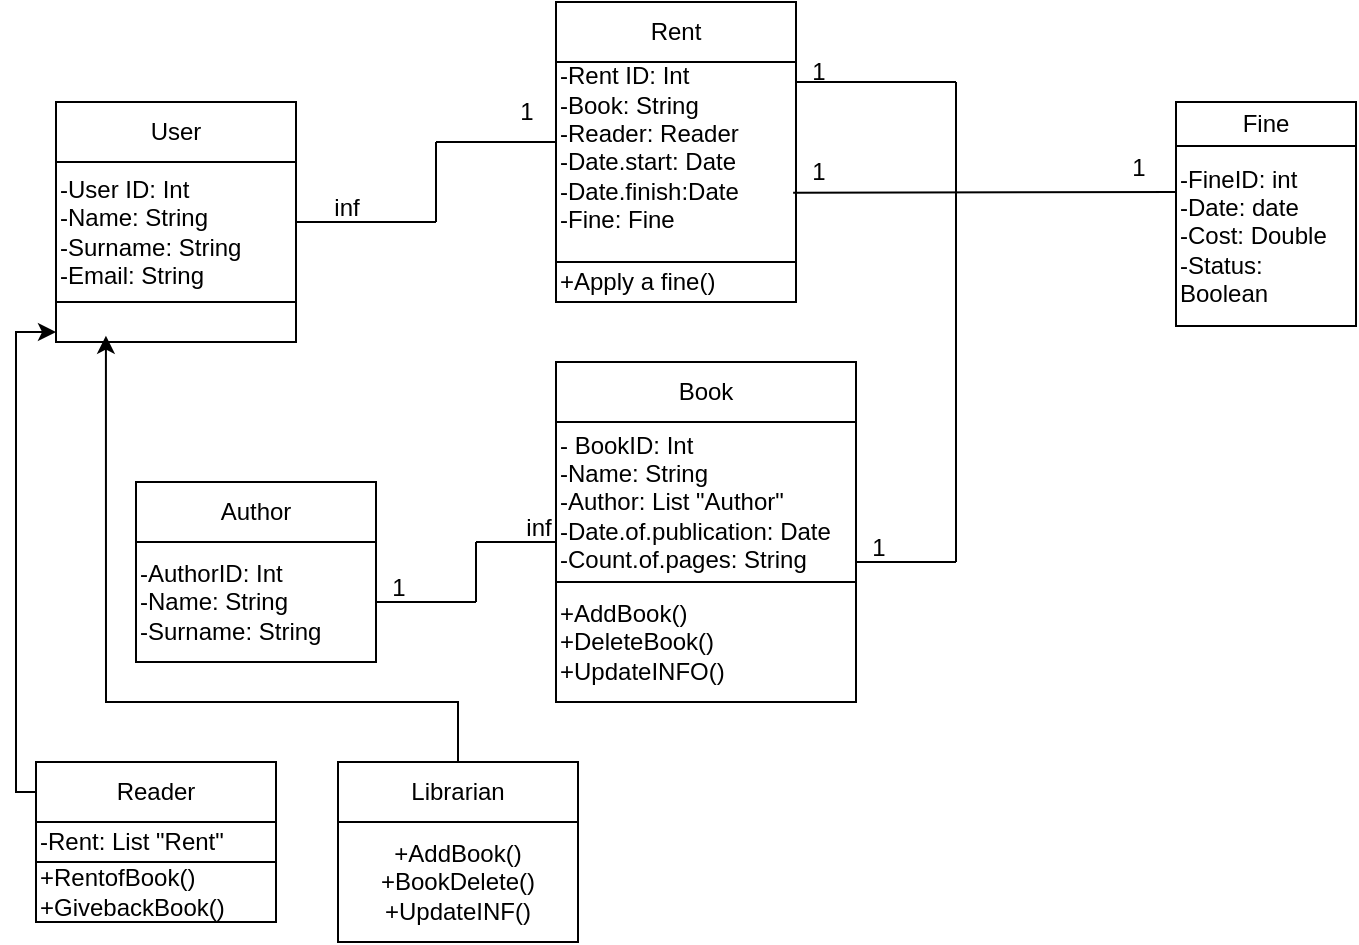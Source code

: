 <mxfile version="26.0.6">
  <diagram name="Страница — 1" id="A-0AuC7xi0fSlicjpuud">
    <mxGraphModel dx="1191" dy="704" grid="1" gridSize="10" guides="1" tooltips="1" connect="1" arrows="1" fold="1" page="1" pageScale="1" pageWidth="827" pageHeight="1169" math="0" shadow="0">
      <root>
        <mxCell id="0" />
        <mxCell id="1" parent="0" />
        <mxCell id="hEreAcTzYJrpOnV0sPW4-3" value="User" style="rounded=0;whiteSpace=wrap;html=1;" vertex="1" parent="1">
          <mxGeometry x="70" y="110" width="120" height="30" as="geometry" />
        </mxCell>
        <mxCell id="hEreAcTzYJrpOnV0sPW4-4" value="-User ID: Int&lt;div&gt;-Name: String&lt;/div&gt;&lt;div&gt;-Surname: String&lt;/div&gt;&lt;div&gt;-Email: String&lt;/div&gt;" style="rounded=0;whiteSpace=wrap;html=1;align=left;" vertex="1" parent="1">
          <mxGeometry x="70" y="140" width="120" height="70" as="geometry" />
        </mxCell>
        <mxCell id="hEreAcTzYJrpOnV0sPW4-5" value="Rent" style="rounded=0;whiteSpace=wrap;html=1;" vertex="1" parent="1">
          <mxGeometry x="320" y="60" width="120" height="30" as="geometry" />
        </mxCell>
        <mxCell id="hEreAcTzYJrpOnV0sPW4-6" value="-Rent ID: Int&lt;div&gt;-Book: String&lt;/div&gt;&lt;div&gt;-Reader:&amp;nbsp;&lt;span style=&quot;background-color: transparent; color: light-dark(rgb(0, 0, 0), rgb(255, 255, 255));&quot;&gt;Reader&lt;/span&gt;&lt;/div&gt;&lt;div&gt;-Date.start: Date&lt;/div&gt;&lt;div&gt;-Date.finish:Date&lt;/div&gt;&lt;div&gt;-Fine: Fine&lt;/div&gt;&lt;div&gt;&lt;br&gt;&lt;/div&gt;" style="rounded=0;whiteSpace=wrap;html=1;align=left;" vertex="1" parent="1">
          <mxGeometry x="320" y="90" width="120" height="100" as="geometry" />
        </mxCell>
        <mxCell id="hEreAcTzYJrpOnV0sPW4-7" value="+Apply a fine()" style="rounded=0;whiteSpace=wrap;html=1;align=left;" vertex="1" parent="1">
          <mxGeometry x="320" y="190" width="120" height="20" as="geometry" />
        </mxCell>
        <mxCell id="hEreAcTzYJrpOnV0sPW4-8" value="" style="endArrow=none;html=1;rounded=0;" edge="1" parent="1">
          <mxGeometry width="50" height="50" relative="1" as="geometry">
            <mxPoint x="260" y="130" as="sourcePoint" />
            <mxPoint x="320" y="130" as="targetPoint" />
          </mxGeometry>
        </mxCell>
        <mxCell id="hEreAcTzYJrpOnV0sPW4-10" value="" style="endArrow=none;html=1;rounded=0;" edge="1" parent="1">
          <mxGeometry width="50" height="50" relative="1" as="geometry">
            <mxPoint x="260" y="170" as="sourcePoint" />
            <mxPoint x="260" y="130" as="targetPoint" />
          </mxGeometry>
        </mxCell>
        <mxCell id="hEreAcTzYJrpOnV0sPW4-11" value="" style="endArrow=none;html=1;rounded=0;" edge="1" parent="1">
          <mxGeometry width="50" height="50" relative="1" as="geometry">
            <mxPoint x="190" y="170" as="sourcePoint" />
            <mxPoint x="260" y="170" as="targetPoint" />
          </mxGeometry>
        </mxCell>
        <mxCell id="hEreAcTzYJrpOnV0sPW4-12" value="inf" style="text;html=1;align=center;verticalAlign=middle;resizable=0;points=[];autosize=1;strokeColor=none;fillColor=none;" vertex="1" parent="1">
          <mxGeometry x="195" y="148" width="40" height="30" as="geometry" />
        </mxCell>
        <mxCell id="hEreAcTzYJrpOnV0sPW4-13" value="1" style="text;html=1;align=center;verticalAlign=middle;resizable=0;points=[];autosize=1;strokeColor=none;fillColor=none;" vertex="1" parent="1">
          <mxGeometry x="290" y="100" width="30" height="30" as="geometry" />
        </mxCell>
        <mxCell id="hEreAcTzYJrpOnV0sPW4-14" value="Book" style="rounded=0;whiteSpace=wrap;html=1;" vertex="1" parent="1">
          <mxGeometry x="320" y="240" width="150" height="30" as="geometry" />
        </mxCell>
        <mxCell id="hEreAcTzYJrpOnV0sPW4-15" value="- BookID: Int&lt;div&gt;-Name: String&lt;/div&gt;&lt;div&gt;-Author: List &quot;Author&quot;&lt;/div&gt;&lt;div&gt;-Date.of.publication: Date&lt;/div&gt;&lt;div style=&quot;&quot;&gt;-Count.of.pages: String&lt;/div&gt;" style="rounded=0;whiteSpace=wrap;html=1;align=left;" vertex="1" parent="1">
          <mxGeometry x="320" y="270" width="150" height="80" as="geometry" />
        </mxCell>
        <mxCell id="hEreAcTzYJrpOnV0sPW4-16" value="+AddBook()&lt;div&gt;+DeleteBook()&lt;/div&gt;&lt;div&gt;+UpdateINFO()&lt;/div&gt;" style="rounded=0;whiteSpace=wrap;html=1;align=left;" vertex="1" parent="1">
          <mxGeometry x="320" y="350" width="150" height="60" as="geometry" />
        </mxCell>
        <mxCell id="hEreAcTzYJrpOnV0sPW4-17" value="" style="endArrow=none;html=1;rounded=0;" edge="1" parent="1">
          <mxGeometry width="50" height="50" relative="1" as="geometry">
            <mxPoint x="470" y="340" as="sourcePoint" />
            <mxPoint x="520" y="340" as="targetPoint" />
          </mxGeometry>
        </mxCell>
        <mxCell id="hEreAcTzYJrpOnV0sPW4-18" value="" style="endArrow=none;html=1;rounded=0;" edge="1" parent="1">
          <mxGeometry width="50" height="50" relative="1" as="geometry">
            <mxPoint x="520" y="340" as="sourcePoint" />
            <mxPoint x="520" y="100" as="targetPoint" />
          </mxGeometry>
        </mxCell>
        <mxCell id="hEreAcTzYJrpOnV0sPW4-19" value="" style="endArrow=none;html=1;rounded=0;" edge="1" parent="1">
          <mxGeometry width="50" height="50" relative="1" as="geometry">
            <mxPoint x="440" y="100" as="sourcePoint" />
            <mxPoint x="520" y="100" as="targetPoint" />
          </mxGeometry>
        </mxCell>
        <mxCell id="hEreAcTzYJrpOnV0sPW4-20" value="1" style="text;html=1;align=center;verticalAlign=middle;resizable=0;points=[];autosize=1;strokeColor=none;fillColor=none;" vertex="1" parent="1">
          <mxGeometry x="466" y="318" width="30" height="30" as="geometry" />
        </mxCell>
        <mxCell id="hEreAcTzYJrpOnV0sPW4-21" value="1" style="text;html=1;align=center;verticalAlign=middle;resizable=0;points=[];autosize=1;strokeColor=none;fillColor=none;" vertex="1" parent="1">
          <mxGeometry x="436" y="80" width="30" height="30" as="geometry" />
        </mxCell>
        <mxCell id="hEreAcTzYJrpOnV0sPW4-22" value="Author" style="rounded=0;whiteSpace=wrap;html=1;" vertex="1" parent="1">
          <mxGeometry x="110" y="300" width="120" height="30" as="geometry" />
        </mxCell>
        <mxCell id="hEreAcTzYJrpOnV0sPW4-23" value="-AuthorID: Int&lt;div&gt;-Name: String&lt;/div&gt;&lt;div&gt;-Surname: String&lt;/div&gt;" style="rounded=0;whiteSpace=wrap;html=1;align=left;" vertex="1" parent="1">
          <mxGeometry x="110" y="330" width="120" height="60" as="geometry" />
        </mxCell>
        <mxCell id="hEreAcTzYJrpOnV0sPW4-24" value="" style="endArrow=none;html=1;rounded=0;" edge="1" parent="1">
          <mxGeometry width="50" height="50" relative="1" as="geometry">
            <mxPoint x="280" y="330" as="sourcePoint" />
            <mxPoint x="320" y="330" as="targetPoint" />
          </mxGeometry>
        </mxCell>
        <mxCell id="hEreAcTzYJrpOnV0sPW4-25" value="" style="endArrow=none;html=1;rounded=0;" edge="1" parent="1">
          <mxGeometry width="50" height="50" relative="1" as="geometry">
            <mxPoint x="280" y="360" as="sourcePoint" />
            <mxPoint x="280" y="330" as="targetPoint" />
          </mxGeometry>
        </mxCell>
        <mxCell id="hEreAcTzYJrpOnV0sPW4-26" value="" style="endArrow=none;html=1;rounded=0;exitX=1;exitY=0.5;exitDx=0;exitDy=0;" edge="1" parent="1" source="hEreAcTzYJrpOnV0sPW4-23">
          <mxGeometry width="50" height="50" relative="1" as="geometry">
            <mxPoint x="230" y="358" as="sourcePoint" />
            <mxPoint x="280" y="360" as="targetPoint" />
          </mxGeometry>
        </mxCell>
        <mxCell id="hEreAcTzYJrpOnV0sPW4-27" value="inf" style="text;html=1;align=center;verticalAlign=middle;resizable=0;points=[];autosize=1;strokeColor=none;fillColor=none;" vertex="1" parent="1">
          <mxGeometry x="291" y="308" width="40" height="30" as="geometry" />
        </mxCell>
        <mxCell id="hEreAcTzYJrpOnV0sPW4-28" value="1" style="text;html=1;align=center;verticalAlign=middle;resizable=0;points=[];autosize=1;strokeColor=none;fillColor=none;" vertex="1" parent="1">
          <mxGeometry x="226" y="338" width="30" height="30" as="geometry" />
        </mxCell>
        <mxCell id="hEreAcTzYJrpOnV0sPW4-29" value="" style="endArrow=none;html=1;rounded=0;exitX=0.988;exitY=0.654;exitDx=0;exitDy=0;exitPerimeter=0;" edge="1" parent="1" source="hEreAcTzYJrpOnV0sPW4-6">
          <mxGeometry width="50" height="50" relative="1" as="geometry">
            <mxPoint x="480" y="270" as="sourcePoint" />
            <mxPoint x="630" y="155" as="targetPoint" />
          </mxGeometry>
        </mxCell>
        <mxCell id="hEreAcTzYJrpOnV0sPW4-30" value="1" style="text;html=1;align=center;verticalAlign=middle;resizable=0;points=[];autosize=1;strokeColor=none;fillColor=none;" vertex="1" parent="1">
          <mxGeometry x="436" y="130" width="30" height="30" as="geometry" />
        </mxCell>
        <mxCell id="hEreAcTzYJrpOnV0sPW4-31" value="1" style="text;html=1;align=center;verticalAlign=middle;resizable=0;points=[];autosize=1;strokeColor=none;fillColor=none;" vertex="1" parent="1">
          <mxGeometry x="596" y="128" width="30" height="30" as="geometry" />
        </mxCell>
        <mxCell id="hEreAcTzYJrpOnV0sPW4-32" value="Fine" style="rounded=0;whiteSpace=wrap;html=1;" vertex="1" parent="1">
          <mxGeometry x="630" y="110" width="90" height="22" as="geometry" />
        </mxCell>
        <mxCell id="hEreAcTzYJrpOnV0sPW4-33" value="-FineID: int&lt;div&gt;-Date: date&lt;/div&gt;&lt;div&gt;-Cost: Double&lt;/div&gt;&lt;div&gt;-Status: Boolean&lt;/div&gt;" style="whiteSpace=wrap;html=1;aspect=fixed;align=left;" vertex="1" parent="1">
          <mxGeometry x="630" y="132" width="90" height="90" as="geometry" />
        </mxCell>
        <mxCell id="hEreAcTzYJrpOnV0sPW4-39" value="" style="edgeStyle=orthogonalEdgeStyle;rounded=0;orthogonalLoop=1;jettySize=auto;html=1;entryX=0;entryY=0.75;entryDx=0;entryDy=0;" edge="1" parent="1" source="hEreAcTzYJrpOnV0sPW4-35" target="hEreAcTzYJrpOnV0sPW4-40">
          <mxGeometry relative="1" as="geometry">
            <mxPoint x="-49.971" y="270" as="targetPoint" />
            <Array as="points">
              <mxPoint x="50" y="455" />
              <mxPoint x="50" y="225" />
            </Array>
          </mxGeometry>
        </mxCell>
        <mxCell id="hEreAcTzYJrpOnV0sPW4-35" value="Reader" style="rounded=0;whiteSpace=wrap;html=1;" vertex="1" parent="1">
          <mxGeometry x="60" y="440" width="120" height="30" as="geometry" />
        </mxCell>
        <mxCell id="hEreAcTzYJrpOnV0sPW4-36" value="-Rent: List &quot;Rent&quot;" style="rounded=0;whiteSpace=wrap;html=1;align=left;" vertex="1" parent="1">
          <mxGeometry x="60" y="470" width="120" height="20" as="geometry" />
        </mxCell>
        <mxCell id="hEreAcTzYJrpOnV0sPW4-37" value="+RentofBook()&lt;div&gt;+GivebackBook()&lt;/div&gt;" style="rounded=0;whiteSpace=wrap;html=1;align=left;" vertex="1" parent="1">
          <mxGeometry x="60" y="490" width="120" height="30" as="geometry" />
        </mxCell>
        <mxCell id="hEreAcTzYJrpOnV0sPW4-40" value="" style="rounded=0;whiteSpace=wrap;html=1;" vertex="1" parent="1">
          <mxGeometry x="70" y="210" width="120" height="20" as="geometry" />
        </mxCell>
        <mxCell id="hEreAcTzYJrpOnV0sPW4-43" value="" style="edgeStyle=orthogonalEdgeStyle;rounded=0;orthogonalLoop=1;jettySize=auto;html=1;entryX=0.208;entryY=0.842;entryDx=0;entryDy=0;entryPerimeter=0;" edge="1" parent="1" source="hEreAcTzYJrpOnV0sPW4-41" target="hEreAcTzYJrpOnV0sPW4-40">
          <mxGeometry relative="1" as="geometry">
            <Array as="points">
              <mxPoint x="271" y="410" />
              <mxPoint x="95" y="410" />
            </Array>
          </mxGeometry>
        </mxCell>
        <mxCell id="hEreAcTzYJrpOnV0sPW4-41" value="Librarian" style="rounded=0;whiteSpace=wrap;html=1;" vertex="1" parent="1">
          <mxGeometry x="211" y="440" width="120" height="30" as="geometry" />
        </mxCell>
        <mxCell id="hEreAcTzYJrpOnV0sPW4-42" value="+AddBook()&lt;br&gt;+BookDelete()&lt;div&gt;+UpdateINF()&lt;/div&gt;" style="rounded=0;whiteSpace=wrap;html=1;" vertex="1" parent="1">
          <mxGeometry x="211" y="470" width="120" height="60" as="geometry" />
        </mxCell>
      </root>
    </mxGraphModel>
  </diagram>
</mxfile>
